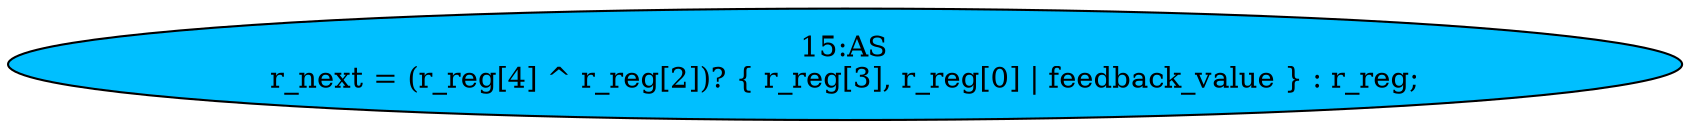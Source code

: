 strict digraph "" {
	node [label="\N"];
	"15:AS"	[ast="<pyverilog.vparser.ast.Assign object at 0x7f5d1325af90>",
		def_var="['r_next']",
		fillcolor=deepskyblue,
		label="15:AS
r_next = (r_reg[4] ^ r_reg[2])? { r_reg[3], r_reg[0] | feedback_value } : r_reg;",
		statements="[]",
		style=filled,
		typ=Assign,
		use_var="['r_reg', 'r_reg', 'r_reg', 'r_reg', 'feedback_value', 'r_reg']"];
}
